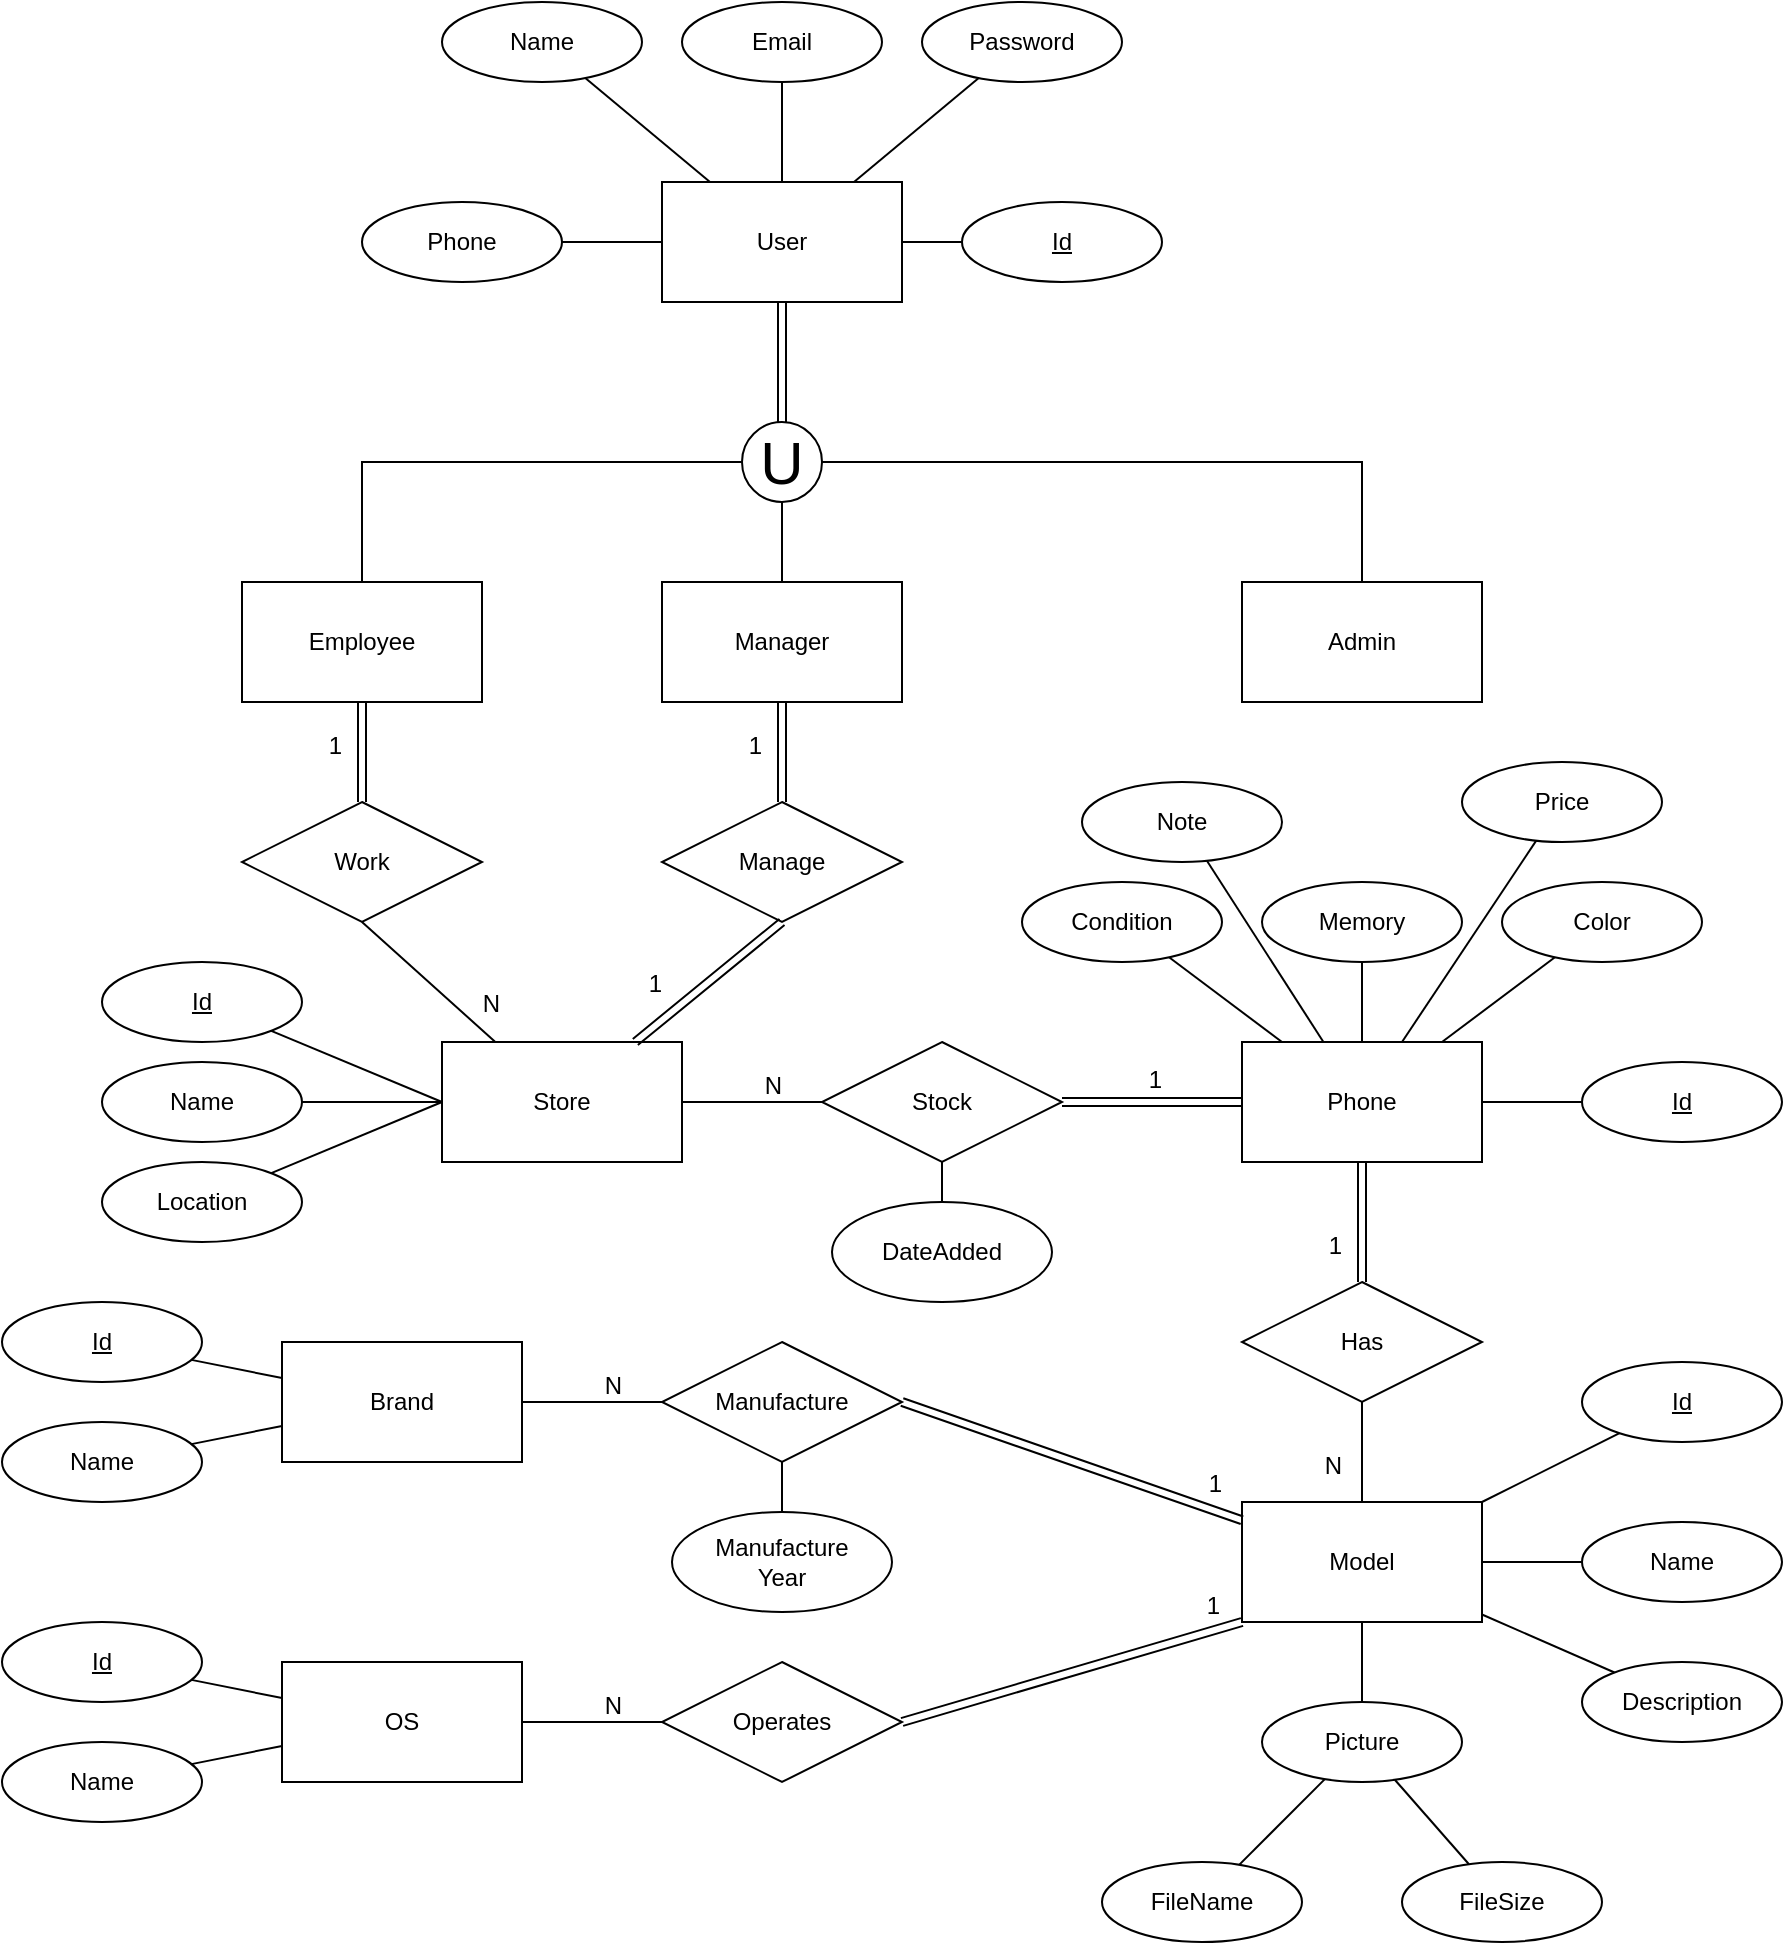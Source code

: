 <mxfile version="14.8.3" type="device"><diagram id="R2lEEEUBdFMjLlhIrx00" name="Page-1"><mxGraphModel dx="2295" dy="1358" grid="1" gridSize="10" guides="1" tooltips="1" connect="1" arrows="1" fold="1" page="0" pageScale="1" pageWidth="850" pageHeight="1100" math="0" shadow="0" extFonts="Permanent Marker^https://fonts.googleapis.com/css?family=Permanent+Marker"><root><mxCell id="0"/><mxCell id="1" parent="0"/><mxCell id="G0HB-hkD7sDfzvvc-dqP-24" style="edgeStyle=orthogonalEdgeStyle;rounded=0;orthogonalLoop=1;jettySize=auto;html=1;endArrow=none;endFill=0;shape=link;" edge="1" parent="1" source="G0HB-hkD7sDfzvvc-dqP-1" target="G0HB-hkD7sDfzvvc-dqP-20"><mxGeometry relative="1" as="geometry"/></mxCell><mxCell id="G0HB-hkD7sDfzvvc-dqP-112" style="edgeStyle=none;rounded=0;orthogonalLoop=1;jettySize=auto;html=1;endArrow=none;endFill=0;" edge="1" parent="1" source="G0HB-hkD7sDfzvvc-dqP-1" target="G0HB-hkD7sDfzvvc-dqP-106"><mxGeometry relative="1" as="geometry"/></mxCell><mxCell id="G0HB-hkD7sDfzvvc-dqP-113" style="edgeStyle=none;rounded=0;orthogonalLoop=1;jettySize=auto;html=1;endArrow=none;endFill=0;" edge="1" parent="1" source="G0HB-hkD7sDfzvvc-dqP-1" target="G0HB-hkD7sDfzvvc-dqP-109"><mxGeometry relative="1" as="geometry"/></mxCell><mxCell id="G0HB-hkD7sDfzvvc-dqP-114" style="edgeStyle=none;rounded=0;orthogonalLoop=1;jettySize=auto;html=1;endArrow=none;endFill=0;" edge="1" parent="1" source="G0HB-hkD7sDfzvvc-dqP-1" target="G0HB-hkD7sDfzvvc-dqP-108"><mxGeometry relative="1" as="geometry"/></mxCell><mxCell id="G0HB-hkD7sDfzvvc-dqP-115" style="edgeStyle=none;rounded=0;orthogonalLoop=1;jettySize=auto;html=1;endArrow=none;endFill=0;" edge="1" parent="1" source="G0HB-hkD7sDfzvvc-dqP-1" target="G0HB-hkD7sDfzvvc-dqP-107"><mxGeometry relative="1" as="geometry"/></mxCell><mxCell id="G0HB-hkD7sDfzvvc-dqP-116" style="edgeStyle=none;rounded=0;orthogonalLoop=1;jettySize=auto;html=1;endArrow=none;endFill=0;" edge="1" parent="1" source="G0HB-hkD7sDfzvvc-dqP-1" target="G0HB-hkD7sDfzvvc-dqP-110"><mxGeometry relative="1" as="geometry"/></mxCell><mxCell id="G0HB-hkD7sDfzvvc-dqP-1" value="User" style="rounded=0;whiteSpace=wrap;html=1;" vertex="1" parent="1"><mxGeometry x="270" y="80" width="120" height="60" as="geometry"/></mxCell><mxCell id="G0HB-hkD7sDfzvvc-dqP-2" value="Admin" style="rounded=0;whiteSpace=wrap;html=1;" vertex="1" parent="1"><mxGeometry x="560" y="280" width="120" height="60" as="geometry"/></mxCell><mxCell id="G0HB-hkD7sDfzvvc-dqP-3" value="Manager" style="rounded=0;whiteSpace=wrap;html=1;" vertex="1" parent="1"><mxGeometry x="270" y="280" width="120" height="60" as="geometry"/></mxCell><mxCell id="G0HB-hkD7sDfzvvc-dqP-4" value="Employee" style="rounded=0;whiteSpace=wrap;html=1;" vertex="1" parent="1"><mxGeometry x="60" y="280" width="120" height="60" as="geometry"/></mxCell><mxCell id="G0HB-hkD7sDfzvvc-dqP-5" value="Store" style="rounded=0;whiteSpace=wrap;html=1;" vertex="1" parent="1"><mxGeometry x="160" y="510" width="120" height="60" as="geometry"/></mxCell><mxCell id="G0HB-hkD7sDfzvvc-dqP-98" style="edgeStyle=none;rounded=0;orthogonalLoop=1;jettySize=auto;html=1;endArrow=none;endFill=0;" edge="1" parent="1" source="G0HB-hkD7sDfzvvc-dqP-6" target="G0HB-hkD7sDfzvvc-dqP-93"><mxGeometry relative="1" as="geometry"/></mxCell><mxCell id="G0HB-hkD7sDfzvvc-dqP-99" style="edgeStyle=none;rounded=0;orthogonalLoop=1;jettySize=auto;html=1;endArrow=none;endFill=0;" edge="1" parent="1" source="G0HB-hkD7sDfzvvc-dqP-6" target="G0HB-hkD7sDfzvvc-dqP-96"><mxGeometry relative="1" as="geometry"/></mxCell><mxCell id="G0HB-hkD7sDfzvvc-dqP-100" style="edgeStyle=none;rounded=0;orthogonalLoop=1;jettySize=auto;html=1;endArrow=none;endFill=0;" edge="1" parent="1" source="G0HB-hkD7sDfzvvc-dqP-6" target="G0HB-hkD7sDfzvvc-dqP-92"><mxGeometry relative="1" as="geometry"/></mxCell><mxCell id="G0HB-hkD7sDfzvvc-dqP-101" style="edgeStyle=none;rounded=0;orthogonalLoop=1;jettySize=auto;html=1;endArrow=none;endFill=0;" edge="1" parent="1" source="G0HB-hkD7sDfzvvc-dqP-6" target="G0HB-hkD7sDfzvvc-dqP-95"><mxGeometry relative="1" as="geometry"/></mxCell><mxCell id="G0HB-hkD7sDfzvvc-dqP-102" style="edgeStyle=none;rounded=0;orthogonalLoop=1;jettySize=auto;html=1;endArrow=none;endFill=0;" edge="1" parent="1" source="G0HB-hkD7sDfzvvc-dqP-6" target="G0HB-hkD7sDfzvvc-dqP-94"><mxGeometry relative="1" as="geometry"/></mxCell><mxCell id="G0HB-hkD7sDfzvvc-dqP-103" style="edgeStyle=none;rounded=0;orthogonalLoop=1;jettySize=auto;html=1;endArrow=none;endFill=0;" edge="1" parent="1" source="G0HB-hkD7sDfzvvc-dqP-6" target="G0HB-hkD7sDfzvvc-dqP-97"><mxGeometry relative="1" as="geometry"/></mxCell><mxCell id="G0HB-hkD7sDfzvvc-dqP-6" value="Phone" style="rounded=0;whiteSpace=wrap;html=1;" vertex="1" parent="1"><mxGeometry x="560" y="510" width="120" height="60" as="geometry"/></mxCell><mxCell id="G0HB-hkD7sDfzvvc-dqP-78" style="edgeStyle=none;rounded=0;orthogonalLoop=1;jettySize=auto;html=1;endArrow=none;endFill=0;" edge="1" parent="1" source="G0HB-hkD7sDfzvvc-dqP-7" target="G0HB-hkD7sDfzvvc-dqP-77"><mxGeometry relative="1" as="geometry"/></mxCell><mxCell id="G0HB-hkD7sDfzvvc-dqP-80" style="edgeStyle=none;rounded=0;orthogonalLoop=1;jettySize=auto;html=1;endArrow=none;endFill=0;" edge="1" parent="1" source="G0HB-hkD7sDfzvvc-dqP-7" target="G0HB-hkD7sDfzvvc-dqP-81"><mxGeometry relative="1" as="geometry"><mxPoint x="748.765" y="705.617" as="targetPoint"/></mxGeometry></mxCell><mxCell id="G0HB-hkD7sDfzvvc-dqP-105" style="edgeStyle=none;rounded=0;orthogonalLoop=1;jettySize=auto;html=1;endArrow=none;endFill=0;" edge="1" parent="1" source="G0HB-hkD7sDfzvvc-dqP-7" target="G0HB-hkD7sDfzvvc-dqP-104"><mxGeometry relative="1" as="geometry"/></mxCell><mxCell id="G0HB-hkD7sDfzvvc-dqP-7" value="Model" style="rounded=0;whiteSpace=wrap;html=1;" vertex="1" parent="1"><mxGeometry x="560" y="740" width="120" height="60" as="geometry"/></mxCell><mxCell id="G0HB-hkD7sDfzvvc-dqP-86" style="edgeStyle=none;rounded=0;orthogonalLoop=1;jettySize=auto;html=1;endArrow=none;endFill=0;" edge="1" parent="1" source="G0HB-hkD7sDfzvvc-dqP-8" target="G0HB-hkD7sDfzvvc-dqP-83"><mxGeometry relative="1" as="geometry"/></mxCell><mxCell id="G0HB-hkD7sDfzvvc-dqP-87" style="edgeStyle=none;rounded=0;orthogonalLoop=1;jettySize=auto;html=1;endArrow=none;endFill=0;" edge="1" parent="1" source="G0HB-hkD7sDfzvvc-dqP-8" target="G0HB-hkD7sDfzvvc-dqP-82"><mxGeometry relative="1" as="geometry"/></mxCell><mxCell id="G0HB-hkD7sDfzvvc-dqP-8" value="Brand" style="rounded=0;whiteSpace=wrap;html=1;" vertex="1" parent="1"><mxGeometry x="80" y="660" width="120" height="60" as="geometry"/></mxCell><mxCell id="G0HB-hkD7sDfzvvc-dqP-88" style="edgeStyle=none;rounded=0;orthogonalLoop=1;jettySize=auto;html=1;endArrow=none;endFill=0;" edge="1" parent="1" source="G0HB-hkD7sDfzvvc-dqP-9" target="G0HB-hkD7sDfzvvc-dqP-85"><mxGeometry relative="1" as="geometry"/></mxCell><mxCell id="G0HB-hkD7sDfzvvc-dqP-89" style="edgeStyle=none;rounded=0;orthogonalLoop=1;jettySize=auto;html=1;endArrow=none;endFill=0;" edge="1" parent="1" source="G0HB-hkD7sDfzvvc-dqP-9" target="G0HB-hkD7sDfzvvc-dqP-84"><mxGeometry relative="1" as="geometry"/></mxCell><mxCell id="G0HB-hkD7sDfzvvc-dqP-9" value="OS" style="rounded=0;whiteSpace=wrap;html=1;" vertex="1" parent="1"><mxGeometry x="80" y="820" width="120" height="60" as="geometry"/></mxCell><mxCell id="G0HB-hkD7sDfzvvc-dqP-25" style="edgeStyle=orthogonalEdgeStyle;rounded=0;orthogonalLoop=1;jettySize=auto;html=1;endArrow=none;endFill=0;" edge="1" parent="1" source="G0HB-hkD7sDfzvvc-dqP-20" target="G0HB-hkD7sDfzvvc-dqP-2"><mxGeometry relative="1" as="geometry"/></mxCell><mxCell id="G0HB-hkD7sDfzvvc-dqP-26" style="edgeStyle=orthogonalEdgeStyle;rounded=0;orthogonalLoop=1;jettySize=auto;html=1;endArrow=none;endFill=0;" edge="1" parent="1" source="G0HB-hkD7sDfzvvc-dqP-20" target="G0HB-hkD7sDfzvvc-dqP-4"><mxGeometry relative="1" as="geometry"/></mxCell><mxCell id="G0HB-hkD7sDfzvvc-dqP-27" style="edgeStyle=orthogonalEdgeStyle;rounded=0;orthogonalLoop=1;jettySize=auto;html=1;endArrow=none;endFill=0;" edge="1" parent="1" source="G0HB-hkD7sDfzvvc-dqP-20" target="G0HB-hkD7sDfzvvc-dqP-3"><mxGeometry relative="1" as="geometry"/></mxCell><mxCell id="G0HB-hkD7sDfzvvc-dqP-20" value="&lt;font style=&quot;font-size: 30px&quot;&gt;U&lt;/font&gt;" style="ellipse;whiteSpace=wrap;html=1;aspect=fixed;" vertex="1" parent="1"><mxGeometry x="310" y="200" width="40" height="40" as="geometry"/></mxCell><mxCell id="G0HB-hkD7sDfzvvc-dqP-28" value="Work" style="shape=rhombus;perimeter=rhombusPerimeter;whiteSpace=wrap;html=1;align=center;" vertex="1" parent="1"><mxGeometry x="60" y="390" width="120" height="60" as="geometry"/></mxCell><mxCell id="G0HB-hkD7sDfzvvc-dqP-29" value="Manage" style="shape=rhombus;perimeter=rhombusPerimeter;whiteSpace=wrap;html=1;align=center;" vertex="1" parent="1"><mxGeometry x="270" y="390" width="120" height="60" as="geometry"/></mxCell><mxCell id="G0HB-hkD7sDfzvvc-dqP-34" value="" style="shape=link;html=1;rounded=0;endArrow=none;endFill=0;entryX=0.5;entryY=1;entryDx=0;entryDy=0;" edge="1" parent="1" source="G0HB-hkD7sDfzvvc-dqP-5" target="G0HB-hkD7sDfzvvc-dqP-29"><mxGeometry relative="1" as="geometry"><mxPoint x="210" y="410" as="sourcePoint"/><mxPoint x="370" y="410" as="targetPoint"/></mxGeometry></mxCell><mxCell id="G0HB-hkD7sDfzvvc-dqP-35" value="1" style="resizable=0;html=1;align=right;verticalAlign=bottom;" connectable="0" vertex="1" parent="G0HB-hkD7sDfzvvc-dqP-34"><mxGeometry x="1" relative="1" as="geometry"><mxPoint x="-60" y="40" as="offset"/></mxGeometry></mxCell><mxCell id="G0HB-hkD7sDfzvvc-dqP-37" value="" style="shape=link;html=1;rounded=0;endArrow=none;endFill=0;" edge="1" parent="1" target="G0HB-hkD7sDfzvvc-dqP-3"><mxGeometry relative="1" as="geometry"><mxPoint x="330" y="390" as="sourcePoint"/><mxPoint x="370" y="410" as="targetPoint"/></mxGeometry></mxCell><mxCell id="G0HB-hkD7sDfzvvc-dqP-38" value="1" style="resizable=0;html=1;align=right;verticalAlign=bottom;" connectable="0" vertex="1" parent="G0HB-hkD7sDfzvvc-dqP-37"><mxGeometry x="1" relative="1" as="geometry"><mxPoint x="-10" y="30" as="offset"/></mxGeometry></mxCell><mxCell id="G0HB-hkD7sDfzvvc-dqP-39" value="" style="shape=link;html=1;rounded=0;endArrow=none;endFill=0;entryX=0.5;entryY=1;entryDx=0;entryDy=0;" edge="1" parent="1" source="G0HB-hkD7sDfzvvc-dqP-28" target="G0HB-hkD7sDfzvvc-dqP-4"><mxGeometry relative="1" as="geometry"><mxPoint x="-50" y="390" as="sourcePoint"/><mxPoint x="-10" y="410" as="targetPoint"/></mxGeometry></mxCell><mxCell id="G0HB-hkD7sDfzvvc-dqP-40" value="1" style="resizable=0;html=1;align=right;verticalAlign=bottom;" connectable="0" vertex="1" parent="G0HB-hkD7sDfzvvc-dqP-39"><mxGeometry x="1" relative="1" as="geometry"><mxPoint x="-10" y="30" as="offset"/></mxGeometry></mxCell><mxCell id="G0HB-hkD7sDfzvvc-dqP-44" value="" style="endArrow=none;html=1;rounded=0;" edge="1" parent="1" target="G0HB-hkD7sDfzvvc-dqP-5"><mxGeometry relative="1" as="geometry"><mxPoint x="120" y="450" as="sourcePoint"/><mxPoint x="240" y="490" as="targetPoint"/></mxGeometry></mxCell><mxCell id="G0HB-hkD7sDfzvvc-dqP-45" value="N" style="resizable=0;html=1;align=right;verticalAlign=bottom;" connectable="0" vertex="1" parent="G0HB-hkD7sDfzvvc-dqP-44"><mxGeometry x="1" relative="1" as="geometry"><mxPoint x="3" y="-10" as="offset"/></mxGeometry></mxCell><mxCell id="G0HB-hkD7sDfzvvc-dqP-119" style="edgeStyle=none;rounded=0;orthogonalLoop=1;jettySize=auto;html=1;endArrow=none;endFill=0;" edge="1" parent="1" source="G0HB-hkD7sDfzvvc-dqP-46" target="G0HB-hkD7sDfzvvc-dqP-117"><mxGeometry relative="1" as="geometry"/></mxCell><mxCell id="G0HB-hkD7sDfzvvc-dqP-46" value="Stock" style="shape=rhombus;perimeter=rhombusPerimeter;whiteSpace=wrap;html=1;align=center;" vertex="1" parent="1"><mxGeometry x="350" y="510" width="120" height="60" as="geometry"/></mxCell><mxCell id="G0HB-hkD7sDfzvvc-dqP-47" value="" style="endArrow=none;html=1;rounded=0;entryX=0;entryY=0.5;entryDx=0;entryDy=0;exitX=1;exitY=0.5;exitDx=0;exitDy=0;" edge="1" parent="1" source="G0HB-hkD7sDfzvvc-dqP-5" target="G0HB-hkD7sDfzvvc-dqP-46"><mxGeometry relative="1" as="geometry"><mxPoint x="120" y="450" as="sourcePoint"/><mxPoint x="240" y="490" as="targetPoint"/></mxGeometry></mxCell><mxCell id="G0HB-hkD7sDfzvvc-dqP-48" value="N" style="resizable=0;html=1;align=right;verticalAlign=bottom;" connectable="0" vertex="1" parent="G0HB-hkD7sDfzvvc-dqP-47"><mxGeometry x="1" relative="1" as="geometry"><mxPoint x="-20" as="offset"/></mxGeometry></mxCell><mxCell id="G0HB-hkD7sDfzvvc-dqP-51" value="Has" style="shape=rhombus;perimeter=rhombusPerimeter;whiteSpace=wrap;html=1;align=center;" vertex="1" parent="1"><mxGeometry x="560" y="630" width="120" height="60" as="geometry"/></mxCell><mxCell id="G0HB-hkD7sDfzvvc-dqP-52" value="" style="shape=link;html=1;rounded=0;endArrow=none;endFill=0;entryX=0;entryY=0.5;entryDx=0;entryDy=0;" edge="1" parent="1" target="G0HB-hkD7sDfzvvc-dqP-6"><mxGeometry relative="1" as="geometry"><mxPoint x="470" y="540" as="sourcePoint"/><mxPoint x="370" y="410" as="targetPoint"/></mxGeometry></mxCell><mxCell id="G0HB-hkD7sDfzvvc-dqP-53" value="1" style="resizable=0;html=1;align=right;verticalAlign=bottom;" connectable="0" vertex="1" parent="G0HB-hkD7sDfzvvc-dqP-52"><mxGeometry x="1" relative="1" as="geometry"><mxPoint x="-40" y="-3" as="offset"/></mxGeometry></mxCell><mxCell id="G0HB-hkD7sDfzvvc-dqP-56" value="" style="shape=link;html=1;rounded=0;endArrow=none;endFill=0;entryX=0.5;entryY=0;entryDx=0;entryDy=0;" edge="1" parent="1" source="G0HB-hkD7sDfzvvc-dqP-6" target="G0HB-hkD7sDfzvvc-dqP-51"><mxGeometry relative="1" as="geometry"><mxPoint x="470" y="540" as="sourcePoint"/><mxPoint x="370" y="410" as="targetPoint"/></mxGeometry></mxCell><mxCell id="G0HB-hkD7sDfzvvc-dqP-57" value="1" style="resizable=0;html=1;align=right;verticalAlign=bottom;" connectable="0" vertex="1" parent="G0HB-hkD7sDfzvvc-dqP-56"><mxGeometry x="1" relative="1" as="geometry"><mxPoint x="-10" y="-10" as="offset"/></mxGeometry></mxCell><mxCell id="G0HB-hkD7sDfzvvc-dqP-58" value="" style="endArrow=none;html=1;rounded=0;" edge="1" parent="1" source="G0HB-hkD7sDfzvvc-dqP-51" target="G0HB-hkD7sDfzvvc-dqP-7"><mxGeometry relative="1" as="geometry"><mxPoint x="120" y="450" as="sourcePoint"/><mxPoint x="240" y="490" as="targetPoint"/></mxGeometry></mxCell><mxCell id="G0HB-hkD7sDfzvvc-dqP-59" value="N" style="resizable=0;html=1;align=right;verticalAlign=bottom;" connectable="0" vertex="1" parent="G0HB-hkD7sDfzvvc-dqP-58"><mxGeometry x="1" relative="1" as="geometry"><mxPoint x="-10" y="-10" as="offset"/></mxGeometry></mxCell><mxCell id="G0HB-hkD7sDfzvvc-dqP-91" style="edgeStyle=none;rounded=0;orthogonalLoop=1;jettySize=auto;html=1;endArrow=none;endFill=0;" edge="1" parent="1" source="G0HB-hkD7sDfzvvc-dqP-60" target="G0HB-hkD7sDfzvvc-dqP-90"><mxGeometry relative="1" as="geometry"/></mxCell><mxCell id="G0HB-hkD7sDfzvvc-dqP-60" value="Manufacture" style="shape=rhombus;perimeter=rhombusPerimeter;whiteSpace=wrap;html=1;align=center;" vertex="1" parent="1"><mxGeometry x="270" y="660" width="120" height="60" as="geometry"/></mxCell><mxCell id="G0HB-hkD7sDfzvvc-dqP-61" value="Operates" style="shape=rhombus;perimeter=rhombusPerimeter;whiteSpace=wrap;html=1;align=center;" vertex="1" parent="1"><mxGeometry x="270" y="820" width="120" height="60" as="geometry"/></mxCell><mxCell id="G0HB-hkD7sDfzvvc-dqP-62" value="" style="shape=link;html=1;rounded=0;endArrow=none;endFill=0;exitX=1;exitY=0.5;exitDx=0;exitDy=0;" edge="1" parent="1" source="G0HB-hkD7sDfzvvc-dqP-60" target="G0HB-hkD7sDfzvvc-dqP-7"><mxGeometry relative="1" as="geometry"><mxPoint x="470" y="540" as="sourcePoint"/><mxPoint x="370" y="410" as="targetPoint"/></mxGeometry></mxCell><mxCell id="G0HB-hkD7sDfzvvc-dqP-63" value="1" style="resizable=0;html=1;align=right;verticalAlign=bottom;" connectable="0" vertex="1" parent="G0HB-hkD7sDfzvvc-dqP-62"><mxGeometry x="1" relative="1" as="geometry"><mxPoint x="-10" y="-10" as="offset"/></mxGeometry></mxCell><mxCell id="G0HB-hkD7sDfzvvc-dqP-64" value="" style="shape=link;html=1;rounded=0;endArrow=none;endFill=0;exitX=1;exitY=0.5;exitDx=0;exitDy=0;entryX=0;entryY=1;entryDx=0;entryDy=0;" edge="1" parent="1" source="G0HB-hkD7sDfzvvc-dqP-61" target="G0HB-hkD7sDfzvvc-dqP-7"><mxGeometry relative="1" as="geometry"><mxPoint x="470" y="540" as="sourcePoint"/><mxPoint x="370" y="410" as="targetPoint"/></mxGeometry></mxCell><mxCell id="G0HB-hkD7sDfzvvc-dqP-65" value="1" style="resizable=0;html=1;align=right;verticalAlign=bottom;" connectable="0" vertex="1" parent="G0HB-hkD7sDfzvvc-dqP-64"><mxGeometry x="1" relative="1" as="geometry"><mxPoint x="-10" as="offset"/></mxGeometry></mxCell><mxCell id="G0HB-hkD7sDfzvvc-dqP-66" value="" style="endArrow=none;html=1;rounded=0;" edge="1" parent="1" source="G0HB-hkD7sDfzvvc-dqP-8" target="G0HB-hkD7sDfzvvc-dqP-60"><mxGeometry relative="1" as="geometry"><mxPoint x="40" y="440" as="sourcePoint"/><mxPoint x="160" y="480" as="targetPoint"/></mxGeometry></mxCell><mxCell id="G0HB-hkD7sDfzvvc-dqP-67" value="N" style="resizable=0;html=1;align=right;verticalAlign=bottom;" connectable="0" vertex="1" parent="G0HB-hkD7sDfzvvc-dqP-66"><mxGeometry x="1" relative="1" as="geometry"><mxPoint x="-20" as="offset"/></mxGeometry></mxCell><mxCell id="G0HB-hkD7sDfzvvc-dqP-68" value="" style="endArrow=none;html=1;rounded=0;" edge="1" parent="1" source="G0HB-hkD7sDfzvvc-dqP-9" target="G0HB-hkD7sDfzvvc-dqP-61"><mxGeometry relative="1" as="geometry"><mxPoint x="40" y="440" as="sourcePoint"/><mxPoint x="160" y="480" as="targetPoint"/></mxGeometry></mxCell><mxCell id="G0HB-hkD7sDfzvvc-dqP-69" value="N" style="resizable=0;html=1;align=right;verticalAlign=bottom;" connectable="0" vertex="1" parent="G0HB-hkD7sDfzvvc-dqP-68"><mxGeometry x="1" relative="1" as="geometry"><mxPoint x="-20" as="offset"/></mxGeometry></mxCell><mxCell id="G0HB-hkD7sDfzvvc-dqP-74" style="rounded=0;orthogonalLoop=1;jettySize=auto;html=1;endArrow=none;endFill=0;" edge="1" parent="1" source="G0HB-hkD7sDfzvvc-dqP-71" target="G0HB-hkD7sDfzvvc-dqP-72"><mxGeometry relative="1" as="geometry"/></mxCell><mxCell id="G0HB-hkD7sDfzvvc-dqP-75" style="edgeStyle=none;rounded=0;orthogonalLoop=1;jettySize=auto;html=1;endArrow=none;endFill=0;" edge="1" parent="1" source="G0HB-hkD7sDfzvvc-dqP-71" target="G0HB-hkD7sDfzvvc-dqP-73"><mxGeometry relative="1" as="geometry"/></mxCell><mxCell id="G0HB-hkD7sDfzvvc-dqP-76" style="edgeStyle=none;rounded=0;orthogonalLoop=1;jettySize=auto;html=1;endArrow=none;endFill=0;" edge="1" parent="1" source="G0HB-hkD7sDfzvvc-dqP-71" target="G0HB-hkD7sDfzvvc-dqP-7"><mxGeometry relative="1" as="geometry"/></mxCell><mxCell id="G0HB-hkD7sDfzvvc-dqP-71" value="Picture" style="ellipse;whiteSpace=wrap;html=1;align=center;" vertex="1" parent="1"><mxGeometry x="570" y="840" width="100" height="40" as="geometry"/></mxCell><mxCell id="G0HB-hkD7sDfzvvc-dqP-72" value="FileName" style="ellipse;whiteSpace=wrap;html=1;align=center;" vertex="1" parent="1"><mxGeometry x="490" y="920" width="100" height="40" as="geometry"/></mxCell><mxCell id="G0HB-hkD7sDfzvvc-dqP-73" value="FileSize" style="ellipse;whiteSpace=wrap;html=1;align=center;" vertex="1" parent="1"><mxGeometry x="640" y="920" width="100" height="40" as="geometry"/></mxCell><mxCell id="G0HB-hkD7sDfzvvc-dqP-77" value="Name" style="ellipse;whiteSpace=wrap;html=1;align=center;" vertex="1" parent="1"><mxGeometry x="730" y="750" width="100" height="40" as="geometry"/></mxCell><mxCell id="G0HB-hkD7sDfzvvc-dqP-81" value="Id" style="ellipse;whiteSpace=wrap;html=1;align=center;fontStyle=4;" vertex="1" parent="1"><mxGeometry x="730" y="670" width="100" height="40" as="geometry"/></mxCell><mxCell id="G0HB-hkD7sDfzvvc-dqP-82" value="Name" style="ellipse;whiteSpace=wrap;html=1;align=center;" vertex="1" parent="1"><mxGeometry x="-60" y="700" width="100" height="40" as="geometry"/></mxCell><mxCell id="G0HB-hkD7sDfzvvc-dqP-83" value="Id" style="ellipse;whiteSpace=wrap;html=1;align=center;fontStyle=4;" vertex="1" parent="1"><mxGeometry x="-60" y="640" width="100" height="40" as="geometry"/></mxCell><mxCell id="G0HB-hkD7sDfzvvc-dqP-84" value="Name" style="ellipse;whiteSpace=wrap;html=1;align=center;" vertex="1" parent="1"><mxGeometry x="-60" y="860" width="100" height="40" as="geometry"/></mxCell><mxCell id="G0HB-hkD7sDfzvvc-dqP-85" value="Id" style="ellipse;whiteSpace=wrap;html=1;align=center;fontStyle=4;" vertex="1" parent="1"><mxGeometry x="-60" y="800" width="100" height="40" as="geometry"/></mxCell><mxCell id="G0HB-hkD7sDfzvvc-dqP-90" value="Manufacture&lt;br&gt;Year" style="ellipse;whiteSpace=wrap;html=1;align=center;" vertex="1" parent="1"><mxGeometry x="275" y="745" width="110" height="50" as="geometry"/></mxCell><mxCell id="G0HB-hkD7sDfzvvc-dqP-92" value="Price" style="ellipse;whiteSpace=wrap;html=1;align=center;" vertex="1" parent="1"><mxGeometry x="670" y="370" width="100" height="40" as="geometry"/></mxCell><mxCell id="G0HB-hkD7sDfzvvc-dqP-93" value="Id" style="ellipse;whiteSpace=wrap;html=1;align=center;fontStyle=4;" vertex="1" parent="1"><mxGeometry x="730" y="520" width="100" height="40" as="geometry"/></mxCell><mxCell id="G0HB-hkD7sDfzvvc-dqP-94" value="Condition" style="ellipse;whiteSpace=wrap;html=1;align=center;" vertex="1" parent="1"><mxGeometry x="450" y="430" width="100" height="40" as="geometry"/></mxCell><mxCell id="G0HB-hkD7sDfzvvc-dqP-95" value="Memory" style="ellipse;whiteSpace=wrap;html=1;align=center;" vertex="1" parent="1"><mxGeometry x="570" y="430" width="100" height="40" as="geometry"/></mxCell><mxCell id="G0HB-hkD7sDfzvvc-dqP-96" value="Color" style="ellipse;whiteSpace=wrap;html=1;align=center;" vertex="1" parent="1"><mxGeometry x="690" y="430" width="100" height="40" as="geometry"/></mxCell><mxCell id="G0HB-hkD7sDfzvvc-dqP-97" value="Note" style="ellipse;whiteSpace=wrap;html=1;align=center;" vertex="1" parent="1"><mxGeometry x="480" y="380" width="100" height="40" as="geometry"/></mxCell><mxCell id="G0HB-hkD7sDfzvvc-dqP-104" value="Description" style="ellipse;whiteSpace=wrap;html=1;align=center;" vertex="1" parent="1"><mxGeometry x="730" y="820" width="100" height="40" as="geometry"/></mxCell><mxCell id="G0HB-hkD7sDfzvvc-dqP-106" value="Id" style="ellipse;whiteSpace=wrap;html=1;align=center;fontStyle=4;" vertex="1" parent="1"><mxGeometry x="420" y="90" width="100" height="40" as="geometry"/></mxCell><mxCell id="G0HB-hkD7sDfzvvc-dqP-107" value="Name" style="ellipse;whiteSpace=wrap;html=1;align=center;" vertex="1" parent="1"><mxGeometry x="160" y="-10" width="100" height="40" as="geometry"/></mxCell><mxCell id="G0HB-hkD7sDfzvvc-dqP-108" value="Email" style="ellipse;whiteSpace=wrap;html=1;align=center;" vertex="1" parent="1"><mxGeometry x="280" y="-10" width="100" height="40" as="geometry"/></mxCell><mxCell id="G0HB-hkD7sDfzvvc-dqP-109" value="Password" style="ellipse;whiteSpace=wrap;html=1;align=center;" vertex="1" parent="1"><mxGeometry x="400" y="-10" width="100" height="40" as="geometry"/></mxCell><mxCell id="G0HB-hkD7sDfzvvc-dqP-110" value="Phone" style="ellipse;whiteSpace=wrap;html=1;align=center;" vertex="1" parent="1"><mxGeometry x="120" y="90" width="100" height="40" as="geometry"/></mxCell><mxCell id="G0HB-hkD7sDfzvvc-dqP-117" value="DateAdded" style="ellipse;whiteSpace=wrap;html=1;align=center;" vertex="1" parent="1"><mxGeometry x="355" y="590" width="110" height="50" as="geometry"/></mxCell><mxCell id="G0HB-hkD7sDfzvvc-dqP-123" style="edgeStyle=none;rounded=0;orthogonalLoop=1;jettySize=auto;html=1;endArrow=none;endFill=0;entryX=0;entryY=0.5;entryDx=0;entryDy=0;" edge="1" parent="1" source="G0HB-hkD7sDfzvvc-dqP-120" target="G0HB-hkD7sDfzvvc-dqP-5"><mxGeometry relative="1" as="geometry"/></mxCell><mxCell id="G0HB-hkD7sDfzvvc-dqP-120" value="Name" style="ellipse;whiteSpace=wrap;html=1;align=center;" vertex="1" parent="1"><mxGeometry x="-10" y="520" width="100" height="40" as="geometry"/></mxCell><mxCell id="G0HB-hkD7sDfzvvc-dqP-125" style="edgeStyle=none;rounded=0;orthogonalLoop=1;jettySize=auto;html=1;entryX=0;entryY=0.5;entryDx=0;entryDy=0;endArrow=none;endFill=0;" edge="1" parent="1" source="G0HB-hkD7sDfzvvc-dqP-121" target="G0HB-hkD7sDfzvvc-dqP-5"><mxGeometry relative="1" as="geometry"/></mxCell><mxCell id="G0HB-hkD7sDfzvvc-dqP-121" value="Location" style="ellipse;whiteSpace=wrap;html=1;align=center;" vertex="1" parent="1"><mxGeometry x="-10" y="570" width="100" height="40" as="geometry"/></mxCell><mxCell id="G0HB-hkD7sDfzvvc-dqP-127" style="edgeStyle=none;rounded=0;orthogonalLoop=1;jettySize=auto;html=1;entryX=0;entryY=0.5;entryDx=0;entryDy=0;endArrow=none;endFill=0;" edge="1" parent="1" source="G0HB-hkD7sDfzvvc-dqP-126" target="G0HB-hkD7sDfzvvc-dqP-5"><mxGeometry relative="1" as="geometry"/></mxCell><mxCell id="G0HB-hkD7sDfzvvc-dqP-126" value="Id" style="ellipse;whiteSpace=wrap;html=1;align=center;fontStyle=4;" vertex="1" parent="1"><mxGeometry x="-10" y="470" width="100" height="40" as="geometry"/></mxCell></root></mxGraphModel></diagram></mxfile>